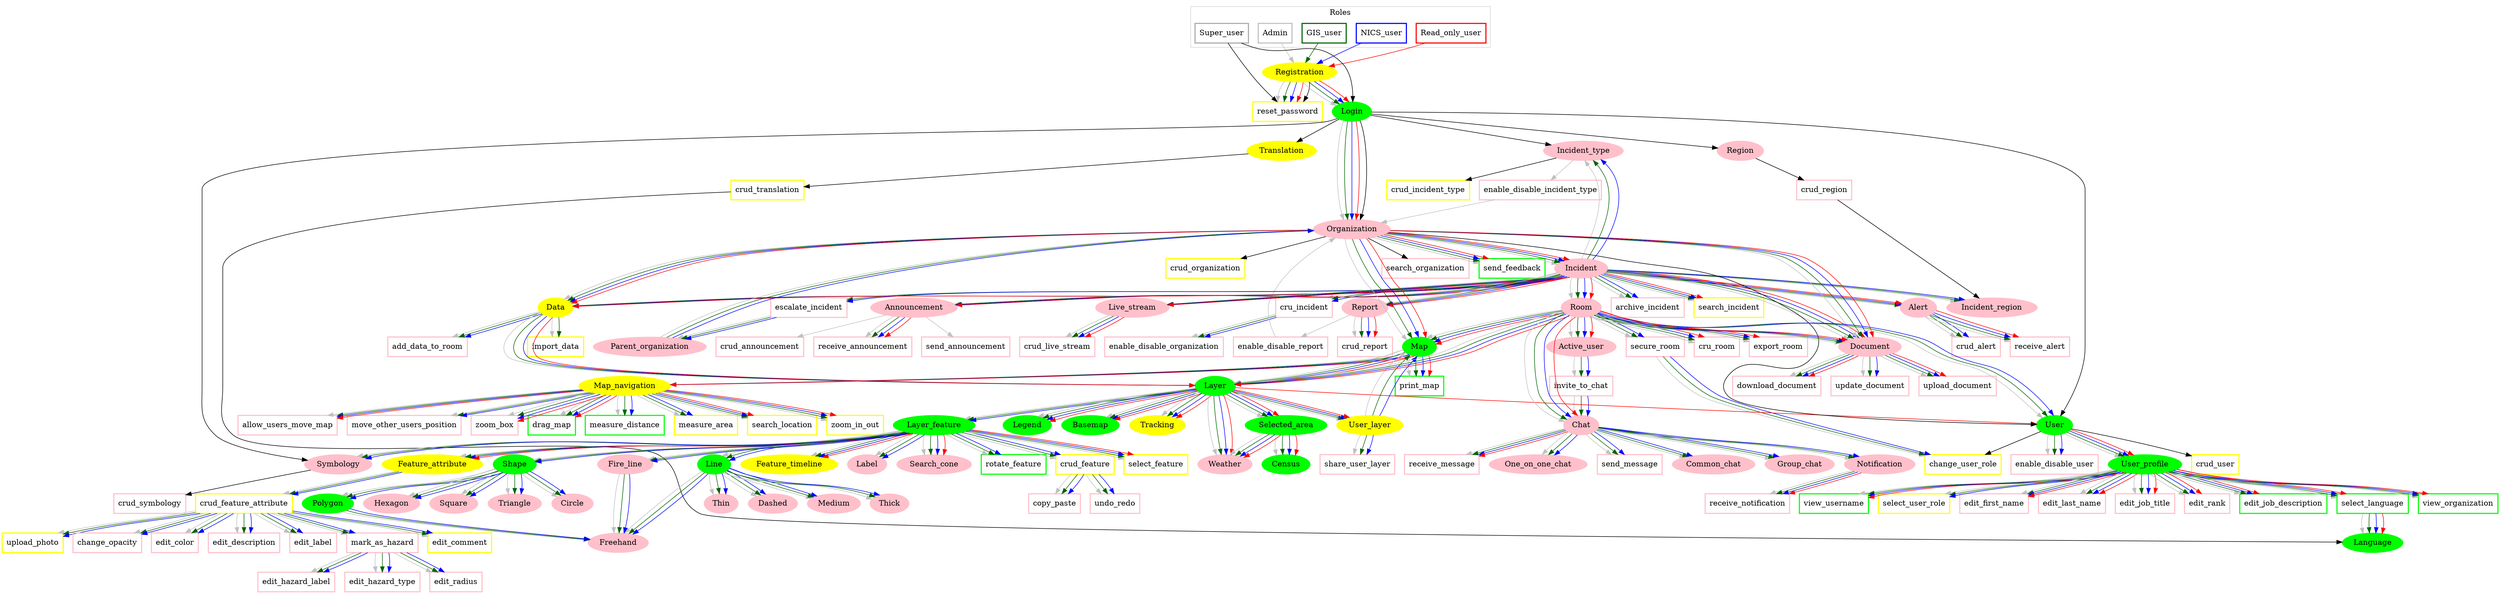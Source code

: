 digraph NICS_information_architecture {

  subgraph cluster_roles {
    color=lightgray;
    node [shape=rectangle,color=white, penwidth=2];
    Read_only_user, 
    NICS_user, 
    GIS_user, 
    Admin, 
    Super_user;
    label = "Roles";
  }

  subgraph user_actions_developed {
    style=filled;
    color=lightgrey;
    node [shape=rectangle,style=outlined,penwidth = 2,color=green];
    drag_map, 
    edit_job_description, 
    measure_distance, 
    print_map, 
    rotate_feature,
    select_language, 
    send_feedback, 
    view_organization, 
    view_username
  }
  
  subgraph user_actions_partially_developed {
    style=filled;
    color=lightgrey;
    node [shape=rectangle,style=outlined,penwidth = 2,color=yellow];
    change_user_role, 
    crud_feature, 
    crud_feature_attribute, 
    crud_incident_type, 
    crud_organization,
    crud_translation, 
    crud_user, 
    edit_comment, 
    import_data,
    measure_area,
    reset_password, 
    search_location, 
    search_incident, 
    select_feature,
    select_user_role, 
    upload_photo,
    zoom_in_out
  }
  
  subgraph user_actions_non_developed {
    style=filled;
    color=lightgrey;
    node [shape=rectangle,style=outlined,penwidth = 2,color=pink];
    add_data_to_room,
    allow_users_move_map,
    archive_incident, 
    change_opacity, 
    copy_paste, 
    crud_alert, 
    crud_announcement, 
    cru_incident, 
    crud_live_stream, 
    crud_region, 
    cru_room, 
    crud_report, 
    crud_symbology, 
    download_document, 
    edit_color, 
    edit_comment, 
    edit_description, 
    edit_hazard_label, 
    edit_hazard_type, 
    edit_radius, 
    edit_first_name, 
    edit_label, 
    edit_last_name, 
    edit_job_title, 
    edit_rank, 
    enable_disable_incident_type, 
    enable_disable_organization,
    enable_disable_report, 
    enable_disable_user,
    escalate_incident,
    export_room, 
    invite_to_chat,
    mark_as_hazard, 
    measure_area, 
    move_other_users_position, 
    receive_alert, 
    receive_announcement, 
    receive_message,
    receive_notification, 
    reset_password, 
    search_organization, 
    secure_room,
    send_announcement, 
    send_message, 
    share_user_layer, 
    undo_redo, 
    update_document,
    upload_document,
    zoom_box
  }
  
  subgraph developed {
    style=filled;
    color=lightgrey;
    node [shape=oval,style=filled,color=green];
    Basemap,
    Census,
    Map, 
    Language, 
    Layer,
    Layer_feature,
    Legend, 
    Line, 
    Login, 
    Polygon, 
    Selected_area, 
    Shape,
    User,
    User_profile
  }
  
  subgraph partially_developed {
    style=filled;
    color=lightgrey;
    node [shape=oval,style=filled,color=yellow];
    Data,
    Feature_attribute, 
    Feature_timeline, 
    Map_navigation,
    Registration, 
    Tracking,
    Translation,  
    User_layer
  }
 
  subgraph not_developed {
    style=filled;
    color=lightgrey;
    node [shape=oval,style=filled,color=pink];
    Active_user, 
    Alert, 
    Announcement, 
    Chat, 
    Circle, 
    Dashed,
    Document, 
    Fire_line, 
    Freehand,
    Common_chat,
    Group_chat, 
    Hexagon, 
    Incident, 
    Incident_region
    Incident_type,
    Label, 
    Live_stream,
    Medium,
    Notification,
    One_on_one_chat, 
    Organization,
    Parent_organization, 
    Region, 
    Report,
    Room, 
    Search_cone, 
    Square, 
    Symbology, 
    Thick,
    Thin,
    Triangle,
    Weather
  }
      
  subgraph Admin {
    edge [color = gray, penwidth = 1, weight = 10];
    Admin [color = gray];
    Admin -> Registration
    Active_user -> invite_to_chat
    Login -> Organization 
    Alert -> crud_alert
    Alert -> receive_alert
    Announcement -> crud_announcement
    Announcement -> send_announcement
    Announcement -> receive_announcement
    Chat -> Common_chat
    Chat -> Group_chat
    Chat -> One_on_one_chat
    Chat -> send_message
    Chat -> receive_message
    Chat -> Notification
    crud_feature -> undo_redo
    crud_feature -> copy_paste
    crud_feature_attribute -> edit_label
    crud_feature_attribute -> edit_description
    crud_feature_attribute -> upload_photo
    crud_feature_attribute -> edit_comment
    crud_feature_attribute -> edit_color
    crud_feature_attribute -> change_opacity
    crud_feature_attribute -> mark_as_hazard
    cru_incident -> enable_disable_organization
    Data -> add_data_to_room
    Data -> import_data
    Data -> Layer
    Document -> upload_document
    Document ->update_document
    Document -> download_document
    escalate_incident -> Parent_organization
    enable_disable_incident_type -> Organization
    enable_disable_report -> Organization
    Feature_attribute -> crud_feature_attribute
    Fire_line -> Freehand
    Incident -> Room
    Incident -> Data
    Incident -> Live_stream
    Incident -> Alert
    Incident -> Announcement
    Incident -> Report
    Incident -> Document
    Incident -> search_incident
    Incident -> cru_incident
    Incident -> escalate_incident
    Incident -> archive_incident
    Incident -> Incident_type
    Incident -> Incident_region
    Incident_type -> enable_disable_incident_type
    invite_to_chat -> Chat
    Layer -> Legend
    Layer -> Tracking
    Layer -> Weather
    Layer -> Selected_area
    Layer -> User_layer
    Layer -> Layer_feature
    Layer -> Basemap
    Layer_feature -> crud_feature
    Layer_feature -> select_feature
    Layer_feature -> rotate_feature
    Layer_feature -> Feature_timeline
    Layer_feature -> Shape
    Layer_feature -> Line
    Layer_feature -> Fire_line
    Layer_feature -> Label
    Layer_feature -> Symbology
    Layer_feature -> Search_cone
    Layer_feature -> Feature_attribute
    Line -> Thick
    Line -> Medium
    Line -> Thin
    Line -> Dashed
    Line -> Freehand
    Live_stream -> crud_live_stream
    Map -> print_map
    Map -> Map_navigation
    Map -> Layer
    Map_navigation -> search_location
    Map_navigation -> zoom_box
    Map_navigation -> zoom_in_out
    Map_navigation -> drag_map
    Map_navigation -> move_other_users_position
    Map_navigation -> allow_users_move_map
    Map_navigation -> measure_area
    Map_navigation -> measure_distance
    mark_as_hazard -> edit_hazard_label
    mark_as_hazard -> edit_hazard_type
    mark_as_hazard -> edit_radius
    Notification -> receive_notification
    Organization -> Incident
    Organization -> Data
    Organization -> Document
    Organization -> send_feedback
    Organization -> Map
    Parent_organization -> Organization
    Polygon -> Freehand
    Registration -> Login
    Registration -> reset_password
    Report -> crud_report
    Report -> enable_disable_report
    Room -> cru_room
    Room -> secure_room
    Room -> export_room
    Room -> User
    Room -> Layer
    Room -> Chat
    Room -> Map
    Room -> Active_user
    Room -> Document
    secure_room -> change_user_role
    select_language -> Language
    Selected_area -> Weather
    Selected_area -> Census
    Shape -> Polygon
    Shape -> Circle
    Shape -> Triangle
    Shape -> Square
    Shape -> Hexagon
    User -> enable_disable_user
    User -> User_profile
    User_layer -> share_user_layer
    User_layer -> Map
    User_profile -> view_username
    User_profile -> edit_first_name
    User_profile -> edit_last_name
    User_profile -> view_organization
    User_profile -> edit_job_title
    User_profile -> edit_rank
    User_profile -> edit_job_description
    User_profile -> select_language
    User_profile -> select_user_role
  }

  subgraph GIS_user {
    edge [color = darkgreen, penwidth = 1, weight = 10];
    GIS_user [color = darkgreen];
    GIS_user -> Registration
    Active_user -> invite_to_chat
    Login -> Organization 
    Alert -> crud_alert
    Alert -> receive_alert
    Announcement -> receive_announcement
    Chat -> Common_chat
    Chat -> Group_chat
    Chat -> One_on_one_chat
    Chat -> send_message
    Chat -> receive_message
    Chat -> Notification
    crud_feature -> undo_redo
    crud_feature -> copy_paste
    crud_feature_attribute -> edit_label
    crud_feature_attribute -> edit_description
    crud_feature_attribute -> upload_photo
    crud_feature_attribute -> edit_comment
    crud_feature_attribute -> edit_color
    crud_feature_attribute -> change_opacity
    crud_feature_attribute -> mark_as_hazard
    cru_incident -> enable_disable_organization
    Data -> add_data_to_room
    Data -> import_data
    Data -> Layer
    Document -> upload_document
    Document ->update_document
    Document -> download_document
    escalate_incident -> Parent_organization
    Feature_attribute -> crud_feature_attribute
    Fire_line -> Freehand
    Incident -> Room
    Incident -> Data
    Incident -> Live_stream
    Incident -> Alert
    Incident -> Announcement
    Incident -> Report
    Incident -> Document
    Incident -> search_incident
    Incident -> cru_incident
    Incident -> escalate_incident
    Incident -> archive_incident
    Incident -> Incident_type
    Incident -> Incident_region
    invite_to_chat -> Chat
    Layer -> Legend
    Layer -> Tracking
    Layer -> Weather
    Layer -> Selected_area
    Layer -> User_layer
    Layer -> Layer_feature
    Layer -> Basemap
    Layer_feature -> crud_feature
    Layer_feature -> select_feature
    Layer_feature -> rotate_feature
    Layer_feature -> Feature_timeline
    Layer_feature -> Shape
    Layer_feature -> Line
    Layer_feature -> Fire_line
    Layer_feature -> Label
    Layer_feature -> Symbology
    Layer_feature -> Search_cone
    Layer_feature -> Feature_attribute
    Line -> Thick
    Line -> Medium
    Line -> Thin
    Line -> Dashed
    Line -> Freehand
    Live_stream -> crud_live_stream
    Map -> print_map
    Map -> Map_navigation
    Map -> Layer
    Map_navigation -> search_location
    Map_navigation -> zoom_box
    Map_navigation -> zoom_in_out
    Map_navigation -> drag_map
    Map_navigation -> move_other_users_position
    Map_navigation -> allow_users_move_map
    Map_navigation -> measure_area
    Map_navigation -> measure_distance
    mark_as_hazard -> edit_hazard_label
    mark_as_hazard -> edit_hazard_type
    mark_as_hazard -> edit_radius
    Notification -> receive_notification
    Organization -> Incident
    Organization -> Data
    Organization -> Document
    Organization -> send_feedback
    Organization -> Map
    Parent_organization -> Organization
    Polygon -> Freehand
    Registration -> Login
    Registration -> reset_password
    Report -> crud_report
    Room -> cru_room
    Room -> secure_room
    Room -> export_room
    Room -> User
    Room -> Layer
    Room -> Chat
    Room -> Map
    Room -> Active_user
    Room -> Document
    secure_room -> change_user_role
    select_language -> Language
    Selected_area -> Weather
    Selected_area -> Census
    Shape -> Polygon
    Shape -> Circle
    Shape -> Triangle
    Shape -> Square
    Shape -> Hexagon
    User -> enable_disable_user
    User -> User_profile
    User_layer -> share_user_layer
    User_layer -> Map
    User_profile -> view_username
    User_profile -> edit_first_name
    User_profile -> edit_last_name
    User_profile -> view_organization
    User_profile -> edit_job_title
    User_profile -> edit_rank
    User_profile -> edit_job_description
    User_profile -> select_language
    User_profile -> select_user_role
  }
  
    subgraph NICS_user {
    edge [color = blue, penwidth = 1, weight = 10];
    NICS_user [color = blue];
    NICS_user -> Registration
    Active_user -> invite_to_chat
    Login -> Organization 
    Alert -> crud_alert
    Alert -> receive_alert
    Announcement -> receive_announcement
    Chat -> Common_chat
    Chat -> Group_chat
    Chat -> One_on_one_chat
    Chat -> send_message
    Chat -> receive_message
    Chat -> Notification
    crud_feature -> undo_redo
    crud_feature -> copy_paste
    crud_feature_attribute -> edit_label
    crud_feature_attribute -> edit_description
    crud_feature_attribute -> upload_photo
    crud_feature_attribute -> edit_comment
    crud_feature_attribute -> edit_color
    crud_feature_attribute -> change_opacity
    crud_feature_attribute -> mark_as_hazard
    cru_incident -> enable_disable_organization
    Data -> add_data_to_room
    Data -> Layer
    Document -> upload_document
    Document ->update_document
    Document -> download_document
    escalate_incident -> Parent_organization
    Feature_attribute -> crud_feature_attribute
    Fire_line -> Freehand
    Incident -> Room
    Incident -> Data
    Incident -> Live_stream
    Incident -> Alert
    Incident -> Announcement
    Incident -> Report
    Incident -> Document
    Incident -> search_incident
    Incident -> cru_incident
    Incident -> escalate_incident
    Incident -> archive_incident
    Incident -> Incident_type
    Incident -> Incident_region
    invite_to_chat -> Chat
    Layer -> Legend
    Layer -> Tracking
    Layer -> Weather
    Layer -> Selected_area
    Layer -> User_layer
    Layer -> Layer_feature
    Layer -> Basemap
    Layer_feature -> crud_feature
    Layer_feature -> select_feature
    Layer_feature -> rotate_feature
    Layer_feature -> Feature_timeline
    Layer_feature -> Shape
    Layer_feature -> Line
    Layer_feature -> Fire_line
    Layer_feature -> Label
    Layer_feature -> Symbology
    Layer_feature -> Search_cone
    Layer_feature -> Feature_attribute
    Line -> Thick
    Line -> Medium
    Line -> Thin
    Line -> Dashed
    Line -> Freehand
    Live_stream -> crud_live_stream
    Map -> print_map
    Map -> Map_navigation
    Map -> Layer
    Map_navigation -> search_location
    Map_navigation -> zoom_box
    Map_navigation -> zoom_in_out
    Map_navigation -> drag_map
    Map_navigation -> move_other_users_position
    Map_navigation -> allow_users_move_map
    Map_navigation -> measure_area
    Map_navigation -> measure_distance
    mark_as_hazard -> edit_hazard_label
    mark_as_hazard -> edit_hazard_type
    mark_as_hazard -> edit_radius
    Notification -> receive_notification
    Organization -> Incident
    Organization -> Data
    Organization -> Document
    Organization -> send_feedback
    Organization -> Map
    Parent_organization -> Organization
    Polygon -> Freehand
    Registration -> Login
    Registration -> reset_password
    Report -> crud_report
    Room -> cru_room
    Room -> secure_room
    Room -> export_room
    Room -> User
    Room -> Layer
    Room -> Chat
    Room -> Map
    Room -> Active_user
    Room -> Document
    secure_room -> change_user_role
    select_language -> Language
    Selected_area -> Weather
    Selected_area -> Census
    Shape -> Polygon
    Shape -> Circle
    Shape -> Triangle
    Shape -> Square
    Shape -> Hexagon
    User -> enable_disable_user
    User -> User_profile
    User_layer -> share_user_layer
    User_layer -> Map
    User_profile -> view_username
    User_profile -> edit_first_name
    User_profile -> edit_last_name
    User_profile -> view_organization
    User_profile -> edit_job_title
    User_profile -> edit_rank
    User_profile -> edit_job_description
    User_profile -> select_language
    User_profile -> select_user_role
  }
          
    subgraph read_only_user {
    edge [color = red, penwidth = 1, weight = 10];
    Read_only_user [color = red];
    Read_only_user -> Registration
    Alert -> receive_alert
    Announcement -> receive_announcement
    Data -> Layer
    Document -> upload_document
    Document -> download_document
    Chat -> receive_message
    Incident -> Room
    Incident -> Data
    Incident -> Live_stream
    Incident -> Alert
    Incident -> Announcement
    Incident -> Report
    Incident -> Document
    Incident -> search_incident
    Layer -> Basemap
    Layer -> Legend
    Layer -> Selected_area
    Layer -> Tracking
    Layer -> User
    Layer -> User_layer
    Layer -> Weather
    Layer_feature -> Feature_timeline
    Layer_feature -> select_feature
    Layer_feature -> Search_cone
    Live_stream -> crud_live_stream
    Layer_feature -> Feature_attribute
    Login -> Organization
    Map -> print_map
    Map -> Map_navigation
    Map -> Layer
    Map_navigation -> search_location
    Map_navigation -> zoom_box
    Map_navigation -> zoom_in_out
    Map_navigation -> drag_map
    Map_navigation -> allow_users_move_map
    Notification -> receive_notification
    Organization -> Map
    Organization -> Incident
    Organization -> Data
    Organization -> Document
    Organization -> send_feedback
    Registration -> Login
    Registration -> reset_password
    Report -> crud_report
    Room -> cru_room
    Room -> export_room
    Room -> Layer
    Room -> Chat
    Room -> Map
    Room -> Active_user
    Room -> Document
    select_language -> Language
    Selected_area -> Weather
    Selected_area -> Census
    User -> User_profile
    User_profile -> view_username
    User_profile -> edit_first_name
    User_profile -> edit_last_name
    User_profile -> view_organization
    User_profile -> edit_job_title
    User_profile -> edit_rank
    User_profile -> edit_job_description
    User_profile -> select_language
  }
  
  subgraph Super_user {
    edge [penwidth = 1, weight = 10];
    Super_user [color = darkgray];
    Super_user -> reset_password
    Super_user -> Login
    crud_region -> Incident_region
    crud_translation -> Language
    Incident_type -> crud_incident_type
    Login -> Organization
    Login -> User
    Login -> Symbology
    Login -> Incident_type
    Login -> Region 
    Login -> Translation
    Organization -> User
    Organization -> crud_organization
    Organization -> search_organization
    Region -> crud_region
    Registration -> reset_password
    Symbology -> crud_symbology
    Translation -> crud_translation
    User -> crud_user
    User -> change_user_role
  }
}
